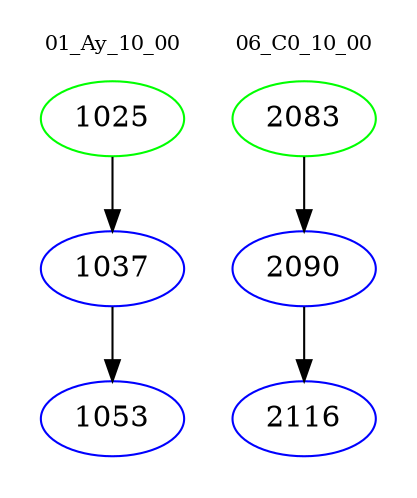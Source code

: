 digraph{
subgraph cluster_0 {
color = white
label = "01_Ay_10_00";
fontsize=10;
T0_1025 [label="1025", color="green"]
T0_1025 -> T0_1037 [color="black"]
T0_1037 [label="1037", color="blue"]
T0_1037 -> T0_1053 [color="black"]
T0_1053 [label="1053", color="blue"]
}
subgraph cluster_1 {
color = white
label = "06_C0_10_00";
fontsize=10;
T1_2083 [label="2083", color="green"]
T1_2083 -> T1_2090 [color="black"]
T1_2090 [label="2090", color="blue"]
T1_2090 -> T1_2116 [color="black"]
T1_2116 [label="2116", color="blue"]
}
}
